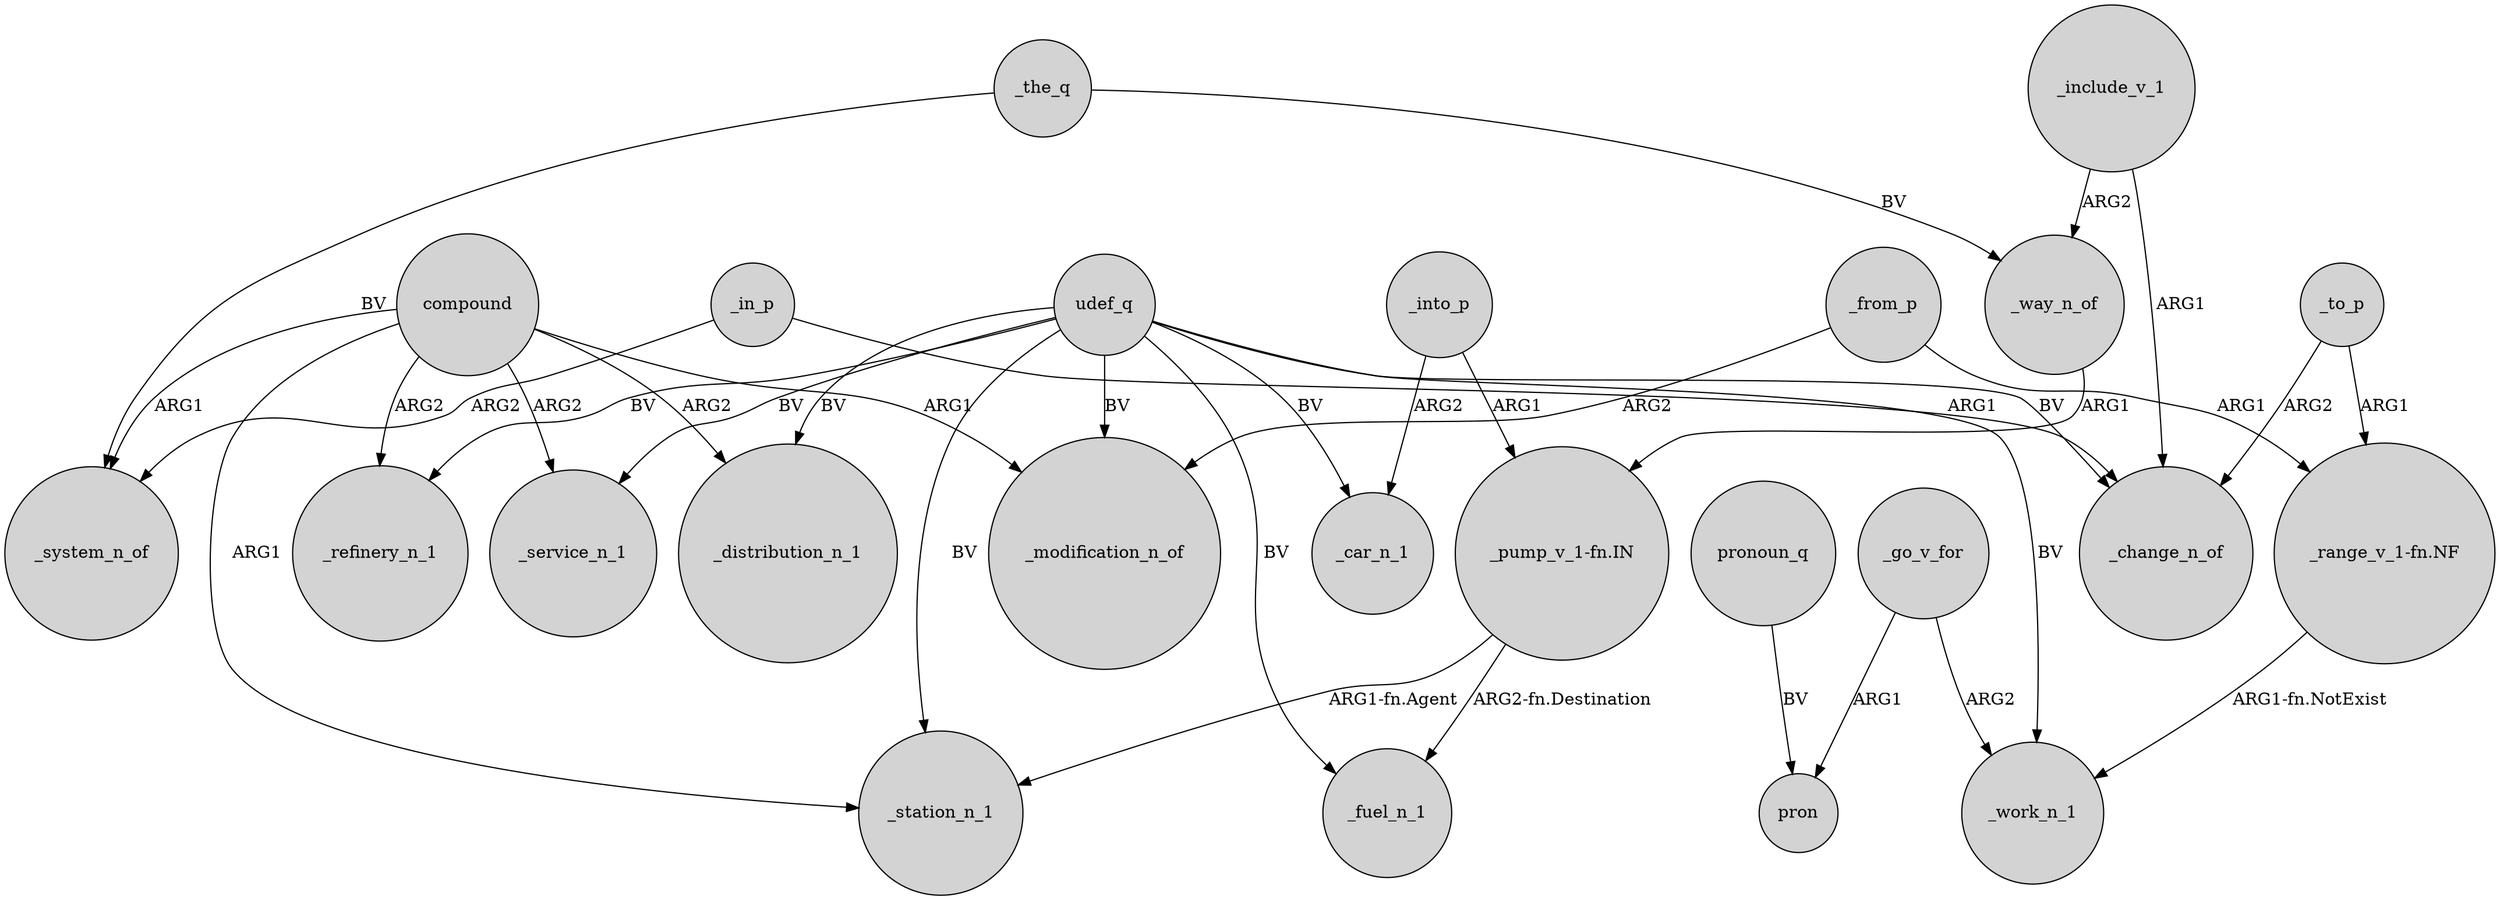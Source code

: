 digraph {
	node [shape=circle style=filled]
	compound -> _refinery_n_1 [label=ARG2]
	"_pump_v_1-fn.IN" -> _station_n_1 [label="ARG1-fn.Agent"]
	compound -> _service_n_1 [label=ARG2]
	compound -> _distribution_n_1 [label=ARG2]
	"_range_v_1-fn.NF" -> _work_n_1 [label="ARG1-fn.NotExist"]
	_way_n_of -> "_pump_v_1-fn.IN" [label=ARG1]
	_into_p -> _car_n_1 [label=ARG2]
	udef_q -> _modification_n_of [label=BV]
	compound -> _system_n_of [label=ARG1]
	_the_q -> _way_n_of [label=BV]
	udef_q -> _distribution_n_1 [label=BV]
	_to_p -> "_range_v_1-fn.NF" [label=ARG1]
	_include_v_1 -> _way_n_of [label=ARG2]
	_go_v_for -> pron [label=ARG1]
	_in_p -> _change_n_of [label=ARG1]
	pronoun_q -> pron [label=BV]
	udef_q -> _refinery_n_1 [label=BV]
	udef_q -> _change_n_of [label=BV]
	_include_v_1 -> _change_n_of [label=ARG1]
	compound -> _station_n_1 [label=ARG1]
	udef_q -> _service_n_1 [label=BV]
	"_pump_v_1-fn.IN" -> _fuel_n_1 [label="ARG2-fn.Destination"]
	_go_v_for -> _work_n_1 [label=ARG2]
	compound -> _modification_n_of [label=ARG1]
	_to_p -> _change_n_of [label=ARG2]
	udef_q -> _station_n_1 [label=BV]
	udef_q -> _car_n_1 [label=BV]
	_the_q -> _system_n_of [label=BV]
	udef_q -> _fuel_n_1 [label=BV]
	_into_p -> "_pump_v_1-fn.IN" [label=ARG1]
	_from_p -> "_range_v_1-fn.NF" [label=ARG1]
	_in_p -> _system_n_of [label=ARG2]
	_from_p -> _modification_n_of [label=ARG2]
	udef_q -> _work_n_1 [label=BV]
}
